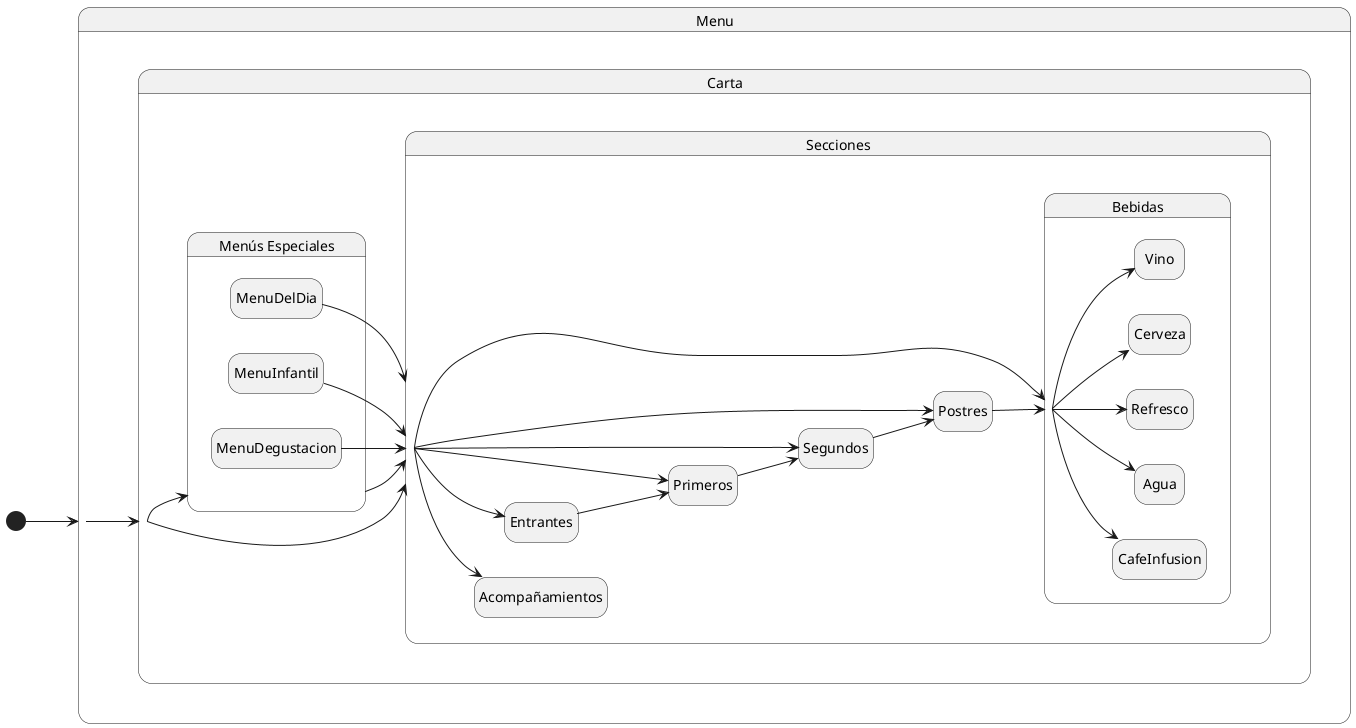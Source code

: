 @startuml
left to right direction
hide empty description

[*] --> Menu
state Menu {
  state Carta {
    ' Secciones principales de la carta
    state "Secciones" as Secciones {
      state Entrantes
      state Primeros
      state Segundos
      state "Acompañamientos" as Acompanamientos
      state Postres
      state Bebidas {
        state Vino
        state Cerveza
        state Refresco
        state Agua
        state CafeInfusion
      }
    }

    ' Menús especiales como parte de la carta
    state "Menús Especiales" as MenusEspeciales {
      state MenuDelDia
      state MenuInfantil
      state MenuDegustacion
    }
  }
}

' Navegación principal
Menu --> Carta
Carta --> Secciones
Carta --> MenusEspeciales

' Desde Secciones a cada sub-sección
Secciones --> Entrantes
Secciones --> Primeros
Secciones --> Segundos
Secciones --> Acompanamientos
Secciones --> Postres
Secciones --> Bebidas

' Flujo típico entre secciones
Entrantes --> Primeros
Primeros --> Segundos
Segundos --> Postres
Postres --> Bebidas

' Navegación dentro de Bebidas
Bebidas --> Vino
Bebidas --> Cerveza
Bebidas --> Refresco
Bebidas --> Agua
Bebidas --> CafeInfusion

' Regreso desde Menús Especiales a Secciones (ver carta general)
MenusEspeciales --> Secciones
MenuDelDia --> Secciones
MenuInfantil --> Secciones
MenuDegustacion --> Secciones

@enduml
